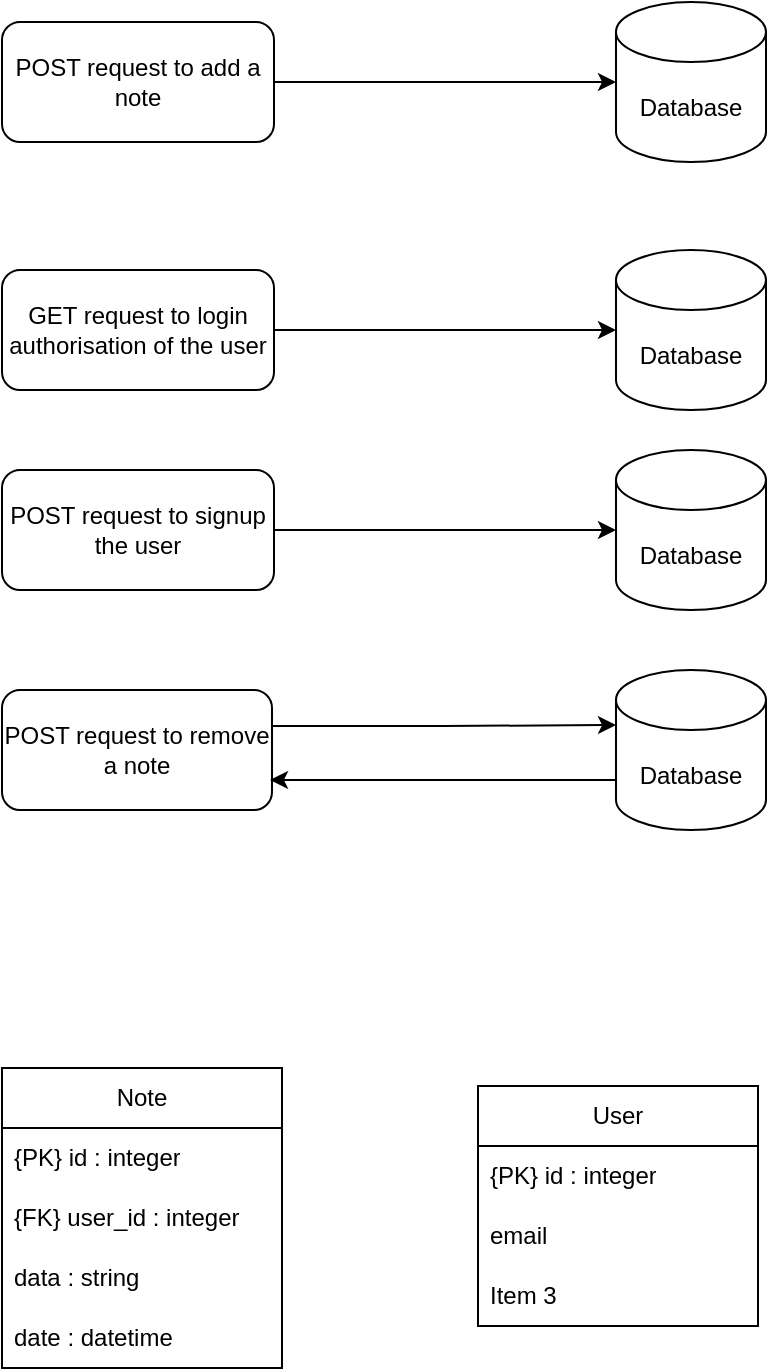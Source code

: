 <mxfile version="22.0.4" type="github">
  <diagram name="Page-1" id="uPg6snv2tzJXgFNiM9jB">
    <mxGraphModel dx="674" dy="503" grid="0" gridSize="10" guides="1" tooltips="1" connect="1" arrows="1" fold="1" page="1" pageScale="1" pageWidth="827" pageHeight="1169" math="0" shadow="0">
      <root>
        <mxCell id="0" />
        <mxCell id="1" parent="0" />
        <mxCell id="vUhW8tttIEPbLT15ki83-34" value="POST request to add a note" style="rounded=1;whiteSpace=wrap;html=1;" vertex="1" parent="1">
          <mxGeometry x="224" y="66" width="136" height="60" as="geometry" />
        </mxCell>
        <mxCell id="vUhW8tttIEPbLT15ki83-35" value="Database" style="shape=cylinder3;whiteSpace=wrap;html=1;boundedLbl=1;backgroundOutline=1;size=15;" vertex="1" parent="1">
          <mxGeometry x="531" y="56" width="75" height="80" as="geometry" />
        </mxCell>
        <mxCell id="vUhW8tttIEPbLT15ki83-36" style="edgeStyle=orthogonalEdgeStyle;rounded=0;orthogonalLoop=1;jettySize=auto;html=1;entryX=0;entryY=0.5;entryDx=0;entryDy=0;entryPerimeter=0;" edge="1" parent="1" source="vUhW8tttIEPbLT15ki83-34" target="vUhW8tttIEPbLT15ki83-35">
          <mxGeometry relative="1" as="geometry" />
        </mxCell>
        <mxCell id="vUhW8tttIEPbLT15ki83-38" value="Database" style="shape=cylinder3;whiteSpace=wrap;html=1;boundedLbl=1;backgroundOutline=1;size=15;" vertex="1" parent="1">
          <mxGeometry x="531" y="180" width="75" height="80" as="geometry" />
        </mxCell>
        <mxCell id="vUhW8tttIEPbLT15ki83-40" value="POST request to remove a note" style="rounded=1;whiteSpace=wrap;html=1;" vertex="1" parent="1">
          <mxGeometry x="224" y="400" width="135" height="60" as="geometry" />
        </mxCell>
        <mxCell id="vUhW8tttIEPbLT15ki83-41" value="GET request to login authorisation of the user" style="rounded=1;whiteSpace=wrap;html=1;" vertex="1" parent="1">
          <mxGeometry x="224" y="190" width="136" height="60" as="geometry" />
        </mxCell>
        <mxCell id="vUhW8tttIEPbLT15ki83-44" style="edgeStyle=orthogonalEdgeStyle;rounded=0;orthogonalLoop=1;jettySize=auto;html=1;" edge="1" parent="1" source="vUhW8tttIEPbLT15ki83-42">
          <mxGeometry relative="1" as="geometry">
            <mxPoint x="358" y="445" as="targetPoint" />
            <Array as="points">
              <mxPoint x="489" y="445" />
              <mxPoint x="489" y="445" />
            </Array>
          </mxGeometry>
        </mxCell>
        <mxCell id="vUhW8tttIEPbLT15ki83-42" value="Database" style="shape=cylinder3;whiteSpace=wrap;html=1;boundedLbl=1;backgroundOutline=1;size=15;" vertex="1" parent="1">
          <mxGeometry x="531" y="390" width="75" height="80" as="geometry" />
        </mxCell>
        <mxCell id="vUhW8tttIEPbLT15ki83-43" style="edgeStyle=orthogonalEdgeStyle;rounded=0;orthogonalLoop=1;jettySize=auto;html=1;entryX=0;entryY=0;entryDx=0;entryDy=27.5;entryPerimeter=0;exitX=1;exitY=0.25;exitDx=0;exitDy=0;" edge="1" parent="1" source="vUhW8tttIEPbLT15ki83-40" target="vUhW8tttIEPbLT15ki83-42">
          <mxGeometry relative="1" as="geometry">
            <Array as="points">
              <mxPoint x="359" y="418" />
              <mxPoint x="445" y="418" />
            </Array>
          </mxGeometry>
        </mxCell>
        <mxCell id="vUhW8tttIEPbLT15ki83-46" style="edgeStyle=orthogonalEdgeStyle;rounded=0;orthogonalLoop=1;jettySize=auto;html=1;entryX=0;entryY=0.5;entryDx=0;entryDy=0;entryPerimeter=0;" edge="1" parent="1" source="vUhW8tttIEPbLT15ki83-41" target="vUhW8tttIEPbLT15ki83-38">
          <mxGeometry relative="1" as="geometry" />
        </mxCell>
        <mxCell id="vUhW8tttIEPbLT15ki83-47" value="POST request to signup the user" style="rounded=1;whiteSpace=wrap;html=1;" vertex="1" parent="1">
          <mxGeometry x="224" y="290" width="136" height="60" as="geometry" />
        </mxCell>
        <mxCell id="vUhW8tttIEPbLT15ki83-48" style="edgeStyle=orthogonalEdgeStyle;rounded=0;orthogonalLoop=1;jettySize=auto;html=1;entryX=0;entryY=0.5;entryDx=0;entryDy=0;entryPerimeter=0;" edge="1" source="vUhW8tttIEPbLT15ki83-47" target="vUhW8tttIEPbLT15ki83-49" parent="1">
          <mxGeometry relative="1" as="geometry" />
        </mxCell>
        <mxCell id="vUhW8tttIEPbLT15ki83-49" value="Database" style="shape=cylinder3;whiteSpace=wrap;html=1;boundedLbl=1;backgroundOutline=1;size=15;" vertex="1" parent="1">
          <mxGeometry x="531" y="280" width="75" height="80" as="geometry" />
        </mxCell>
        <mxCell id="vUhW8tttIEPbLT15ki83-50" value="Note" style="swimlane;fontStyle=0;childLayout=stackLayout;horizontal=1;startSize=30;horizontalStack=0;resizeParent=1;resizeParentMax=0;resizeLast=0;collapsible=1;marginBottom=0;whiteSpace=wrap;html=1;" vertex="1" parent="1">
          <mxGeometry x="224" y="589" width="140" height="150" as="geometry" />
        </mxCell>
        <mxCell id="vUhW8tttIEPbLT15ki83-51" value="{PK} id : integer" style="text;strokeColor=none;fillColor=none;align=left;verticalAlign=middle;spacingLeft=4;spacingRight=4;overflow=hidden;points=[[0,0.5],[1,0.5]];portConstraint=eastwest;rotatable=0;whiteSpace=wrap;html=1;" vertex="1" parent="vUhW8tttIEPbLT15ki83-50">
          <mxGeometry y="30" width="140" height="30" as="geometry" />
        </mxCell>
        <mxCell id="vUhW8tttIEPbLT15ki83-52" value="{FK} user_id : integer" style="text;strokeColor=none;fillColor=none;align=left;verticalAlign=middle;spacingLeft=4;spacingRight=4;overflow=hidden;points=[[0,0.5],[1,0.5]];portConstraint=eastwest;rotatable=0;whiteSpace=wrap;html=1;" vertex="1" parent="vUhW8tttIEPbLT15ki83-50">
          <mxGeometry y="60" width="140" height="30" as="geometry" />
        </mxCell>
        <mxCell id="vUhW8tttIEPbLT15ki83-53" value="data : string&amp;nbsp;" style="text;strokeColor=none;fillColor=none;align=left;verticalAlign=middle;spacingLeft=4;spacingRight=4;overflow=hidden;points=[[0,0.5],[1,0.5]];portConstraint=eastwest;rotatable=0;whiteSpace=wrap;html=1;" vertex="1" parent="vUhW8tttIEPbLT15ki83-50">
          <mxGeometry y="90" width="140" height="30" as="geometry" />
        </mxCell>
        <mxCell id="vUhW8tttIEPbLT15ki83-58" value="date : datetime" style="text;strokeColor=none;fillColor=none;align=left;verticalAlign=middle;spacingLeft=4;spacingRight=4;overflow=hidden;points=[[0,0.5],[1,0.5]];portConstraint=eastwest;rotatable=0;whiteSpace=wrap;html=1;" vertex="1" parent="vUhW8tttIEPbLT15ki83-50">
          <mxGeometry y="120" width="140" height="30" as="geometry" />
        </mxCell>
        <mxCell id="vUhW8tttIEPbLT15ki83-54" value="User" style="swimlane;fontStyle=0;childLayout=stackLayout;horizontal=1;startSize=30;horizontalStack=0;resizeParent=1;resizeParentMax=0;resizeLast=0;collapsible=1;marginBottom=0;whiteSpace=wrap;html=1;" vertex="1" parent="1">
          <mxGeometry x="462" y="598" width="140" height="120" as="geometry" />
        </mxCell>
        <mxCell id="vUhW8tttIEPbLT15ki83-55" value="{PK} id : integer" style="text;strokeColor=none;fillColor=none;align=left;verticalAlign=middle;spacingLeft=4;spacingRight=4;overflow=hidden;points=[[0,0.5],[1,0.5]];portConstraint=eastwest;rotatable=0;whiteSpace=wrap;html=1;" vertex="1" parent="vUhW8tttIEPbLT15ki83-54">
          <mxGeometry y="30" width="140" height="30" as="geometry" />
        </mxCell>
        <mxCell id="vUhW8tttIEPbLT15ki83-56" value="email" style="text;strokeColor=none;fillColor=none;align=left;verticalAlign=middle;spacingLeft=4;spacingRight=4;overflow=hidden;points=[[0,0.5],[1,0.5]];portConstraint=eastwest;rotatable=0;whiteSpace=wrap;html=1;" vertex="1" parent="vUhW8tttIEPbLT15ki83-54">
          <mxGeometry y="60" width="140" height="30" as="geometry" />
        </mxCell>
        <mxCell id="vUhW8tttIEPbLT15ki83-57" value="Item 3" style="text;strokeColor=none;fillColor=none;align=left;verticalAlign=middle;spacingLeft=4;spacingRight=4;overflow=hidden;points=[[0,0.5],[1,0.5]];portConstraint=eastwest;rotatable=0;whiteSpace=wrap;html=1;" vertex="1" parent="vUhW8tttIEPbLT15ki83-54">
          <mxGeometry y="90" width="140" height="30" as="geometry" />
        </mxCell>
      </root>
    </mxGraphModel>
  </diagram>
</mxfile>
